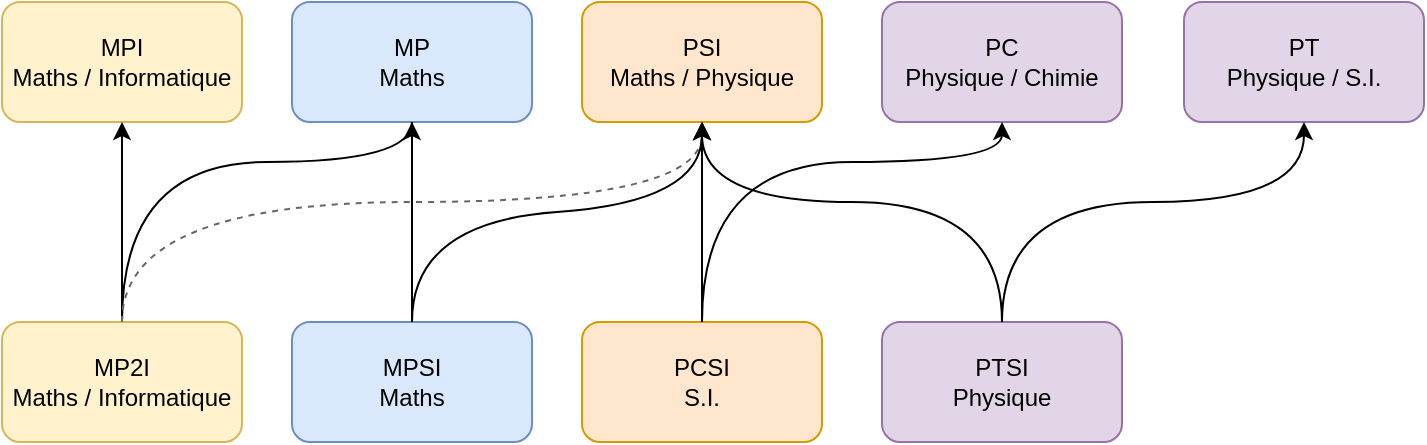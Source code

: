 <mxfile version="15.9.1" type="device"><diagram id="TYZUyGwPbeLOioNf-Pi0" name="Page-1"><mxGraphModel dx="807" dy="409" grid="1" gridSize="10" guides="1" tooltips="1" connect="1" arrows="1" fold="1" page="1" pageScale="1" pageWidth="850" pageHeight="1100" math="0" shadow="0"><root><mxCell id="0"/><mxCell id="1" parent="0"/><mxCell id="ueC2xUue1RTrKohjF4Vo-1" value="MP2I&lt;br&gt;Maths / Informatique" style="rounded=1;whiteSpace=wrap;html=1;fillColor=#fff2cc;strokeColor=#d6b656;" parent="1" vertex="1"><mxGeometry x="40" y="440" width="120" height="60" as="geometry"/></mxCell><mxCell id="ueC2xUue1RTrKohjF4Vo-2" value="MPSI&lt;br&gt;&lt;div&gt;Maths&lt;/div&gt;" style="rounded=1;whiteSpace=wrap;html=1;fillColor=#dae8fc;strokeColor=#6c8ebf;" parent="1" vertex="1"><mxGeometry x="185" y="440" width="120" height="60" as="geometry"/></mxCell><mxCell id="ueC2xUue1RTrKohjF4Vo-3" value="PCSI&lt;br&gt;S.I." style="rounded=1;whiteSpace=wrap;html=1;fillColor=#ffe6cc;strokeColor=#d79b00;" parent="1" vertex="1"><mxGeometry x="330" y="440" width="120" height="60" as="geometry"/></mxCell><mxCell id="ueC2xUue1RTrKohjF4Vo-4" value="PTSI&lt;br&gt;Physique" style="rounded=1;whiteSpace=wrap;html=1;fillColor=#e1d5e7;strokeColor=#9673a6;" parent="1" vertex="1"><mxGeometry x="480" y="440" width="120" height="60" as="geometry"/></mxCell><mxCell id="ueC2xUue1RTrKohjF4Vo-5" value="MPI&lt;br&gt;Maths / Informatique" style="rounded=1;whiteSpace=wrap;html=1;fillColor=#fff2cc;strokeColor=#d6b656;" parent="1" vertex="1"><mxGeometry x="40" y="280" width="120" height="60" as="geometry"/></mxCell><mxCell id="ueC2xUue1RTrKohjF4Vo-6" value="MP&lt;br&gt;Maths" style="rounded=1;whiteSpace=wrap;html=1;fillColor=#dae8fc;strokeColor=#6c8ebf;" parent="1" vertex="1"><mxGeometry x="185" y="280" width="120" height="60" as="geometry"/></mxCell><mxCell id="ueC2xUue1RTrKohjF4Vo-7" value="PSI&lt;br&gt;&lt;div&gt;Maths / Physique&lt;/div&gt;" style="rounded=1;whiteSpace=wrap;html=1;fillColor=#ffe6cc;strokeColor=#d79b00;" parent="1" vertex="1"><mxGeometry x="330" y="280" width="120" height="60" as="geometry"/></mxCell><mxCell id="ueC2xUue1RTrKohjF4Vo-8" value="PC&lt;br&gt;Physique / Chimie" style="rounded=1;whiteSpace=wrap;html=1;fillColor=#e1d5e7;strokeColor=#9673a6;" parent="1" vertex="1"><mxGeometry x="480" y="280" width="120" height="60" as="geometry"/></mxCell><mxCell id="ueC2xUue1RTrKohjF4Vo-9" value="" style="endArrow=classic;html=1;rounded=0;exitX=0.5;exitY=0;exitDx=0;exitDy=0;entryX=0.5;entryY=1;entryDx=0;entryDy=0;" parent="1" source="ueC2xUue1RTrKohjF4Vo-1" target="ueC2xUue1RTrKohjF4Vo-5" edge="1"><mxGeometry width="50" height="50" relative="1" as="geometry"><mxPoint x="90" y="420" as="sourcePoint"/><mxPoint x="120" y="320" as="targetPoint"/></mxGeometry></mxCell><mxCell id="ueC2xUue1RTrKohjF4Vo-10" value="" style="endArrow=classic;html=1;rounded=0;exitX=0.5;exitY=0;exitDx=0;exitDy=0;entryX=0.5;entryY=1;entryDx=0;entryDy=0;" parent="1" source="ueC2xUue1RTrKohjF4Vo-2" target="ueC2xUue1RTrKohjF4Vo-6" edge="1"><mxGeometry width="50" height="50" relative="1" as="geometry"><mxPoint x="240" y="420" as="sourcePoint"/><mxPoint x="290" y="370" as="targetPoint"/></mxGeometry></mxCell><mxCell id="ueC2xUue1RTrKohjF4Vo-11" value="" style="endArrow=classic;html=1;rounded=0;exitX=0.5;exitY=0;exitDx=0;exitDy=0;entryX=0.5;entryY=1;entryDx=0;entryDy=0;" parent="1" source="ueC2xUue1RTrKohjF4Vo-3" target="ueC2xUue1RTrKohjF4Vo-7" edge="1"><mxGeometry width="50" height="50" relative="1" as="geometry"><mxPoint x="350" y="430" as="sourcePoint"/><mxPoint x="400" y="380" as="targetPoint"/></mxGeometry></mxCell><mxCell id="ueC2xUue1RTrKohjF4Vo-12" value="" style="curved=1;endArrow=none;html=1;rounded=0;entryX=0.5;entryY=1;entryDx=0;entryDy=0;exitX=0.5;exitY=0;exitDx=0;exitDy=0;endFill=0;" parent="1" source="ueC2xUue1RTrKohjF4Vo-1" target="ueC2xUue1RTrKohjF4Vo-6" edge="1"><mxGeometry width="50" height="50" relative="1" as="geometry"><mxPoint x="120" y="450" as="sourcePoint"/><mxPoint x="250" y="370" as="targetPoint"/><Array as="points"><mxPoint x="100" y="360"/><mxPoint x="245" y="360"/></Array></mxGeometry></mxCell><mxCell id="ueC2xUue1RTrKohjF4Vo-13" value="" style="curved=1;endArrow=classic;html=1;rounded=0;entryX=0.5;entryY=1;entryDx=0;entryDy=0;exitX=0.5;exitY=0;exitDx=0;exitDy=0;fillColor=#f5f5f5;strokeColor=#666666;dashed=1;" parent="1" source="ueC2xUue1RTrKohjF4Vo-1" target="ueC2xUue1RTrKohjF4Vo-7" edge="1"><mxGeometry width="50" height="50" relative="1" as="geometry"><mxPoint x="120" y="450" as="sourcePoint"/><mxPoint x="130" y="380" as="targetPoint"/><Array as="points"><mxPoint x="100" y="380"/><mxPoint x="390" y="380"/></Array></mxGeometry></mxCell><mxCell id="ueC2xUue1RTrKohjF4Vo-14" value="" style="curved=1;endArrow=classic;html=1;rounded=0;entryX=0.5;entryY=1;entryDx=0;entryDy=0;exitX=0.5;exitY=0;exitDx=0;exitDy=0;" parent="1" source="ueC2xUue1RTrKohjF4Vo-2" target="ueC2xUue1RTrKohjF4Vo-7" edge="1"><mxGeometry width="50" height="50" relative="1" as="geometry"><mxPoint x="270" y="450" as="sourcePoint"/><mxPoint x="340" y="400" as="targetPoint"/><Array as="points"><mxPoint x="245" y="390"/><mxPoint x="390" y="380"/></Array></mxGeometry></mxCell><mxCell id="ueC2xUue1RTrKohjF4Vo-15" value="" style="curved=1;endArrow=classic;html=1;rounded=0;exitX=0.5;exitY=0;exitDx=0;exitDy=0;entryX=0.5;entryY=1;entryDx=0;entryDy=0;" parent="1" source="ueC2xUue1RTrKohjF4Vo-4" target="ueC2xUue1RTrKohjF4Vo-7" edge="1"><mxGeometry width="50" height="50" relative="1" as="geometry"><mxPoint x="540" y="470" as="sourcePoint"/><mxPoint x="400" y="320" as="targetPoint"/><Array as="points"><mxPoint x="540" y="380"/><mxPoint x="390" y="380"/></Array></mxGeometry></mxCell><mxCell id="ueC2xUue1RTrKohjF4Vo-16" value="PT&lt;br&gt;Physique / S.I." style="rounded=1;whiteSpace=wrap;html=1;fillColor=#e1d5e7;strokeColor=#9673a6;" parent="1" vertex="1"><mxGeometry x="631" y="280" width="120" height="60" as="geometry"/></mxCell><mxCell id="ueC2xUue1RTrKohjF4Vo-17" value="" style="curved=1;endArrow=classic;html=1;rounded=0;exitX=0.5;exitY=0;exitDx=0;exitDy=0;entryX=0.5;entryY=1;entryDx=0;entryDy=0;" parent="1" source="ueC2xUue1RTrKohjF4Vo-4" target="ueC2xUue1RTrKohjF4Vo-16" edge="1"><mxGeometry width="50" height="50" relative="1" as="geometry"><mxPoint x="600" y="410" as="sourcePoint"/><mxPoint x="650" y="360" as="targetPoint"/><Array as="points"><mxPoint x="540" y="380"/><mxPoint x="691" y="380"/></Array></mxGeometry></mxCell><mxCell id="ueC2xUue1RTrKohjF4Vo-18" value="" style="curved=1;endArrow=classic;html=1;rounded=0;entryX=0.5;entryY=1;entryDx=0;entryDy=0;exitX=0.5;exitY=0;exitDx=0;exitDy=0;" parent="1" source="ueC2xUue1RTrKohjF4Vo-3" target="ueC2xUue1RTrKohjF4Vo-8" edge="1"><mxGeometry width="50" height="50" relative="1" as="geometry"><mxPoint x="410" y="450" as="sourcePoint"/><mxPoint x="490" y="370" as="targetPoint"/><Array as="points"><mxPoint x="390" y="360"/><mxPoint x="540" y="360"/></Array></mxGeometry></mxCell></root></mxGraphModel></diagram></mxfile>